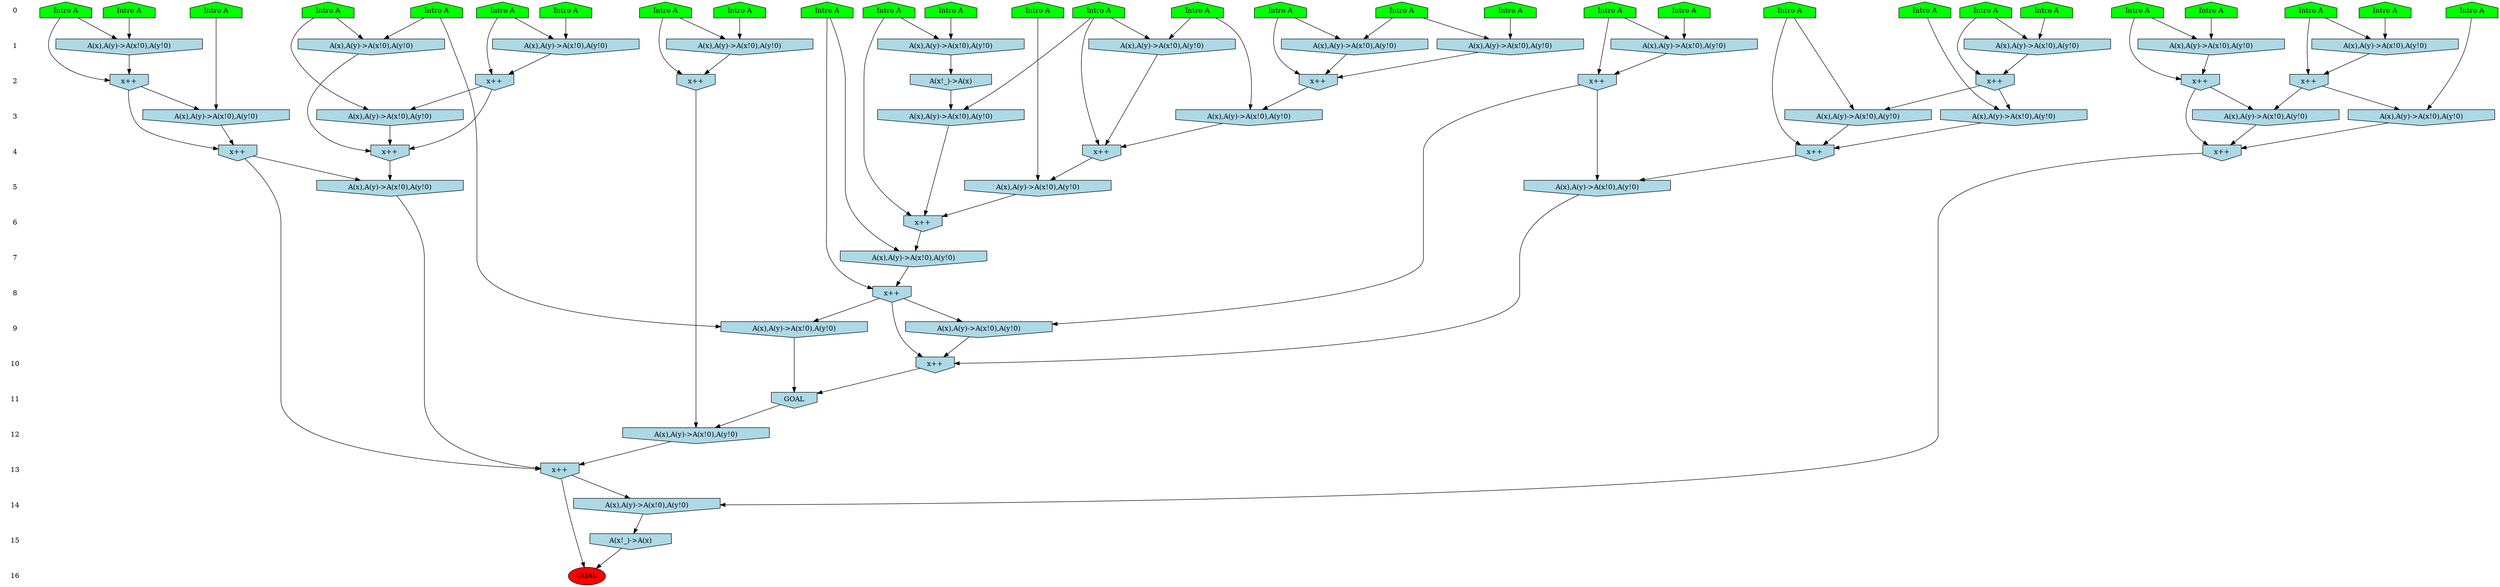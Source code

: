/* Compression of 1 causal flows obtained in average at 2.989351E+00 t.u */
/* Compressed causal flows were: [965] */
digraph G{
 ranksep=.5 ; 
{ rank = same ; "0" [shape=plaintext] ; node_1 [label ="Intro A", shape=house, style=filled, fillcolor=green] ;
node_2 [label ="Intro A", shape=house, style=filled, fillcolor=green] ;
node_3 [label ="Intro A", shape=house, style=filled, fillcolor=green] ;
node_4 [label ="Intro A", shape=house, style=filled, fillcolor=green] ;
node_5 [label ="Intro A", shape=house, style=filled, fillcolor=green] ;
node_6 [label ="Intro A", shape=house, style=filled, fillcolor=green] ;
node_7 [label ="Intro A", shape=house, style=filled, fillcolor=green] ;
node_8 [label ="Intro A", shape=house, style=filled, fillcolor=green] ;
node_9 [label ="Intro A", shape=house, style=filled, fillcolor=green] ;
node_10 [label ="Intro A", shape=house, style=filled, fillcolor=green] ;
node_11 [label ="Intro A", shape=house, style=filled, fillcolor=green] ;
node_12 [label ="Intro A", shape=house, style=filled, fillcolor=green] ;
node_13 [label ="Intro A", shape=house, style=filled, fillcolor=green] ;
node_14 [label ="Intro A", shape=house, style=filled, fillcolor=green] ;
node_15 [label ="Intro A", shape=house, style=filled, fillcolor=green] ;
node_16 [label ="Intro A", shape=house, style=filled, fillcolor=green] ;
node_17 [label ="Intro A", shape=house, style=filled, fillcolor=green] ;
node_18 [label ="Intro A", shape=house, style=filled, fillcolor=green] ;
node_19 [label ="Intro A", shape=house, style=filled, fillcolor=green] ;
node_20 [label ="Intro A", shape=house, style=filled, fillcolor=green] ;
node_21 [label ="Intro A", shape=house, style=filled, fillcolor=green] ;
node_22 [label ="Intro A", shape=house, style=filled, fillcolor=green] ;
node_23 [label ="Intro A", shape=house, style=filled, fillcolor=green] ;
node_24 [label ="Intro A", shape=house, style=filled, fillcolor=green] ;
node_25 [label ="Intro A", shape=house, style=filled, fillcolor=green] ;
node_26 [label ="Intro A", shape=house, style=filled, fillcolor=green] ;
node_27 [label ="Intro A", shape=house, style=filled, fillcolor=green] ;
node_28 [label ="Intro A", shape=house, style=filled, fillcolor=green] ;
node_29 [label ="Intro A", shape=house, style=filled, fillcolor=green] ;
}
{ rank = same ; "1" [shape=plaintext] ; node_30 [label="A(x),A(y)->A(x!0),A(y!0)", shape=invhouse, style=filled, fillcolor = lightblue] ;
node_31 [label="A(x),A(y)->A(x!0),A(y!0)", shape=invhouse, style=filled, fillcolor = lightblue] ;
node_32 [label="A(x),A(y)->A(x!0),A(y!0)", shape=invhouse, style=filled, fillcolor = lightblue] ;
node_33 [label="A(x),A(y)->A(x!0),A(y!0)", shape=invhouse, style=filled, fillcolor = lightblue] ;
node_34 [label="A(x),A(y)->A(x!0),A(y!0)", shape=invhouse, style=filled, fillcolor = lightblue] ;
node_35 [label="A(x),A(y)->A(x!0),A(y!0)", shape=invhouse, style=filled, fillcolor = lightblue] ;
node_36 [label="A(x),A(y)->A(x!0),A(y!0)", shape=invhouse, style=filled, fillcolor = lightblue] ;
node_37 [label="A(x),A(y)->A(x!0),A(y!0)", shape=invhouse, style=filled, fillcolor = lightblue] ;
node_39 [label="A(x),A(y)->A(x!0),A(y!0)", shape=invhouse, style=filled, fillcolor = lightblue] ;
node_41 [label="A(x),A(y)->A(x!0),A(y!0)", shape=invhouse, style=filled, fillcolor = lightblue] ;
node_49 [label="A(x),A(y)->A(x!0),A(y!0)", shape=invhouse, style=filled, fillcolor = lightblue] ;
node_55 [label="A(x),A(y)->A(x!0),A(y!0)", shape=invhouse, style=filled, fillcolor = lightblue] ;
}
{ rank = same ; "2" [shape=plaintext] ; node_38 [label="x++", shape=invhouse, style=filled, fillcolor = lightblue] ;
node_40 [label="A(x!_)->A(x)", shape=invhouse, style=filled, fillcolor = lightblue] ;
node_42 [label="x++", shape=invhouse, style=filled, fillcolor = lightblue] ;
node_43 [label="x++", shape=invhouse, style=filled, fillcolor = lightblue] ;
node_45 [label="x++", shape=invhouse, style=filled, fillcolor = lightblue] ;
node_46 [label="x++", shape=invhouse, style=filled, fillcolor = lightblue] ;
node_48 [label="x++", shape=invhouse, style=filled, fillcolor = lightblue] ;
node_50 [label="x++", shape=invhouse, style=filled, fillcolor = lightblue] ;
node_56 [label="x++", shape=invhouse, style=filled, fillcolor = lightblue] ;
}
{ rank = same ; "3" [shape=plaintext] ; node_44 [label="A(x),A(y)->A(x!0),A(y!0)", shape=invhouse, style=filled, fillcolor = lightblue] ;
node_51 [label="A(x),A(y)->A(x!0),A(y!0)", shape=invhouse, style=filled, fillcolor = lightblue] ;
node_52 [label="A(x),A(y)->A(x!0),A(y!0)", shape=invhouse, style=filled, fillcolor = lightblue] ;
node_54 [label="A(x),A(y)->A(x!0),A(y!0)", shape=invhouse, style=filled, fillcolor = lightblue] ;
node_58 [label="A(x),A(y)->A(x!0),A(y!0)", shape=invhouse, style=filled, fillcolor = lightblue] ;
node_59 [label="A(x),A(y)->A(x!0),A(y!0)", shape=invhouse, style=filled, fillcolor = lightblue] ;
node_62 [label="A(x),A(y)->A(x!0),A(y!0)", shape=invhouse, style=filled, fillcolor = lightblue] ;
node_64 [label="A(x),A(y)->A(x!0),A(y!0)", shape=invhouse, style=filled, fillcolor = lightblue] ;
}
{ rank = same ; "4" [shape=plaintext] ; node_47 [label="x++", shape=invhouse, style=filled, fillcolor = lightblue] ;
node_57 [label="x++", shape=invhouse, style=filled, fillcolor = lightblue] ;
node_65 [label="x++", shape=invhouse, style=filled, fillcolor = lightblue] ;
node_69 [label="x++", shape=invhouse, style=filled, fillcolor = lightblue] ;
node_71 [label="x++", shape=invhouse, style=filled, fillcolor = lightblue] ;
}
{ rank = same ; "5" [shape=plaintext] ; node_53 [label="A(x),A(y)->A(x!0),A(y!0)", shape=invhouse, style=filled, fillcolor = lightblue] ;
node_67 [label="A(x),A(y)->A(x!0),A(y!0)", shape=invhouse, style=filled, fillcolor = lightblue] ;
node_73 [label="A(x),A(y)->A(x!0),A(y!0)", shape=invhouse, style=filled, fillcolor = lightblue] ;
}
{ rank = same ; "6" [shape=plaintext] ; node_60 [label="x++", shape=invhouse, style=filled, fillcolor = lightblue] ;
}
{ rank = same ; "7" [shape=plaintext] ; node_61 [label="A(x),A(y)->A(x!0),A(y!0)", shape=invhouse, style=filled, fillcolor = lightblue] ;
}
{ rank = same ; "8" [shape=plaintext] ; node_63 [label="x++", shape=invhouse, style=filled, fillcolor = lightblue] ;
}
{ rank = same ; "9" [shape=plaintext] ; node_66 [label="A(x),A(y)->A(x!0),A(y!0)", shape=invhouse, style=filled, fillcolor = lightblue] ;
node_68 [label="A(x),A(y)->A(x!0),A(y!0)", shape=invhouse, style=filled, fillcolor = lightblue] ;
}
{ rank = same ; "10" [shape=plaintext] ; node_70 [label="x++", shape=invhouse, style=filled, fillcolor = lightblue] ;
}
{ rank = same ; "11" [shape=plaintext] ; node_72 [label="GOAL", shape=invhouse, style=filled, fillcolor = lightblue] ;
}
{ rank = same ; "12" [shape=plaintext] ; node_74 [label="A(x),A(y)->A(x!0),A(y!0)", shape=invhouse, style=filled, fillcolor = lightblue] ;
}
{ rank = same ; "13" [shape=plaintext] ; node_75 [label="x++", shape=invhouse, style=filled, fillcolor = lightblue] ;
}
{ rank = same ; "14" [shape=plaintext] ; node_76 [label="A(x),A(y)->A(x!0),A(y!0)", shape=invhouse, style=filled, fillcolor = lightblue] ;
}
{ rank = same ; "15" [shape=plaintext] ; node_77 [label="A(x!_)->A(x)", shape=invhouse, style=filled, fillcolor = lightblue] ;
}
{ rank = same ; "16" [shape=plaintext] ; node_78 [label ="GOAL", style=filled, fillcolor=red] ;
}
"0" -> "1" [style="invis"]; 
"1" -> "2" [style="invis"]; 
"2" -> "3" [style="invis"]; 
"3" -> "4" [style="invis"]; 
"4" -> "5" [style="invis"]; 
"5" -> "6" [style="invis"]; 
"6" -> "7" [style="invis"]; 
"7" -> "8" [style="invis"]; 
"8" -> "9" [style="invis"]; 
"9" -> "10" [style="invis"]; 
"10" -> "11" [style="invis"]; 
"11" -> "12" [style="invis"]; 
"12" -> "13" [style="invis"]; 
"13" -> "14" [style="invis"]; 
"14" -> "15" [style="invis"]; 
"15" -> "16" [style="invis"]; 
node_22 -> node_30
node_25 -> node_30
node_3 -> node_31
node_15 -> node_31
node_14 -> node_32
node_20 -> node_32
node_24 -> node_33
node_29 -> node_33
node_7 -> node_34
node_19 -> node_34
node_17 -> node_35
node_28 -> node_35
node_5 -> node_36
node_23 -> node_36
node_18 -> node_37
node_26 -> node_37
node_29 -> node_38
node_33 -> node_38
node_8 -> node_39
node_21 -> node_39
node_30 -> node_40
node_1 -> node_41
node_3 -> node_41
node_19 -> node_42
node_34 -> node_42
node_1 -> node_43
node_31 -> node_43
node_41 -> node_43
node_20 -> node_44
node_43 -> node_44
node_26 -> node_45
node_37 -> node_45
node_28 -> node_46
node_35 -> node_46
node_14 -> node_47
node_32 -> node_47
node_44 -> node_47
node_23 -> node_48
node_36 -> node_48
node_10 -> node_49
node_12 -> node_49
node_12 -> node_50
node_49 -> node_50
node_14 -> node_51
node_40 -> node_51
node_4 -> node_52
node_48 -> node_52
node_6 -> node_53
node_47 -> node_53
node_11 -> node_54
node_50 -> node_54
node_4 -> node_55
node_16 -> node_55
node_8 -> node_56
node_39 -> node_56
node_48 -> node_57
node_52 -> node_57
node_55 -> node_57
node_38 -> node_58
node_45 -> node_58
node_13 -> node_59
node_50 -> node_59
node_25 -> node_60
node_51 -> node_60
node_53 -> node_60
node_9 -> node_61
node_60 -> node_61
node_2 -> node_62
node_56 -> node_62
node_9 -> node_63
node_61 -> node_63
node_27 -> node_64
node_45 -> node_64
node_13 -> node_65
node_54 -> node_65
node_59 -> node_65
node_46 -> node_66
node_63 -> node_66
node_46 -> node_67
node_65 -> node_67
node_16 -> node_68
node_63 -> node_68
node_38 -> node_69
node_58 -> node_69
node_64 -> node_69
node_63 -> node_70
node_66 -> node_70
node_67 -> node_70
node_56 -> node_71
node_62 -> node_71
node_68 -> node_72
node_70 -> node_72
node_57 -> node_73
node_71 -> node_73
node_42 -> node_74
node_72 -> node_74
node_71 -> node_75
node_73 -> node_75
node_74 -> node_75
node_69 -> node_76
node_75 -> node_76
node_76 -> node_77
node_75 -> node_78
node_77 -> node_78
}
/*
 Dot generation time: 0.000572
*/